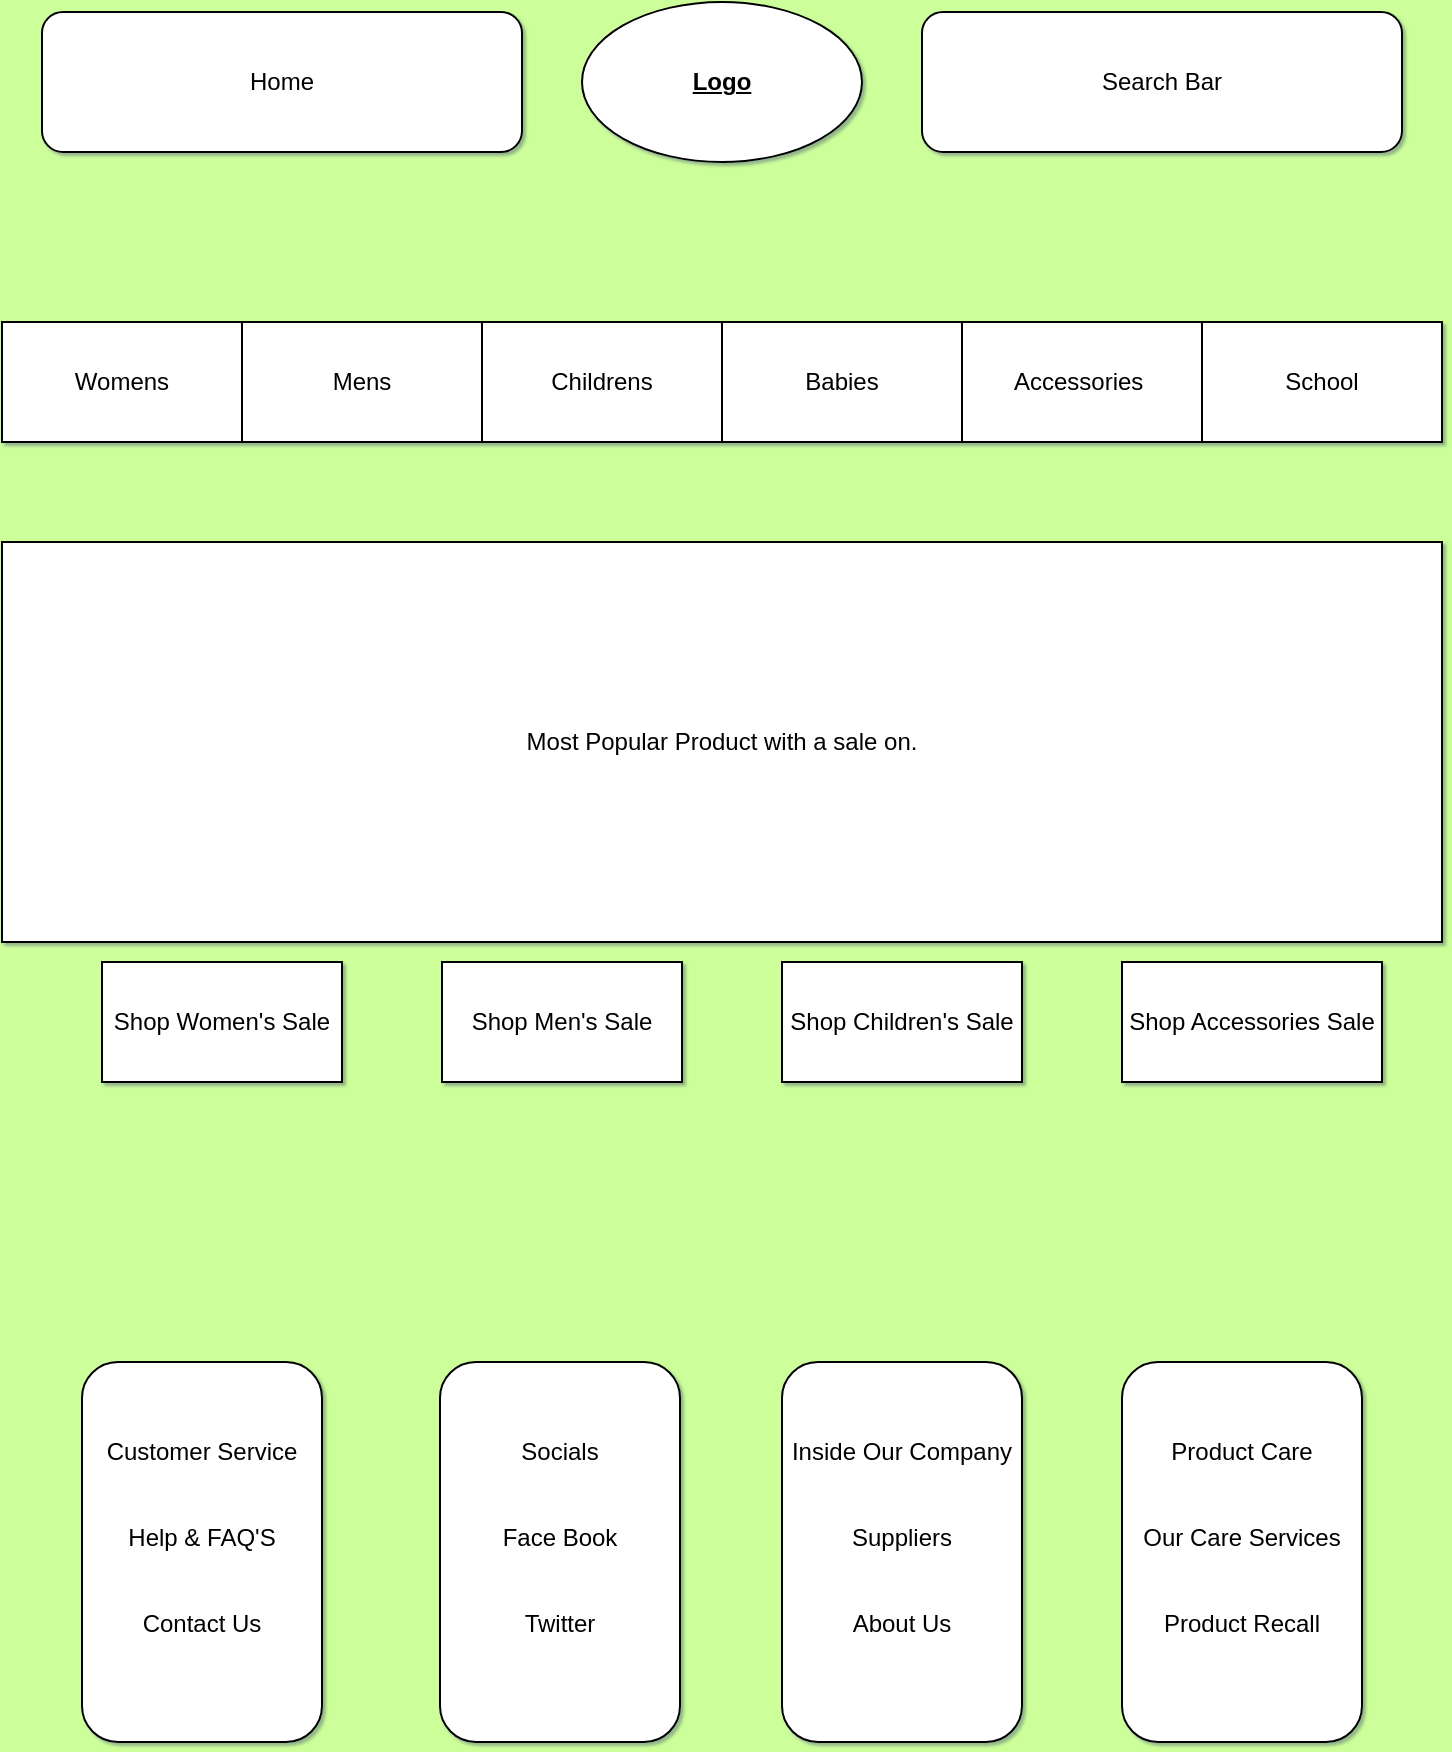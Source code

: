 <mxfile version="21.5.0" type="device">
  <diagram name="Page-1" id="p303lIGGlOYA21cUYjSG">
    <mxGraphModel dx="1969" dy="936" grid="1" gridSize="10" guides="1" tooltips="1" connect="1" arrows="1" fold="1" page="1" pageScale="1" pageWidth="827" pageHeight="1169" background="#CCFF99" math="0" shadow="1">
      <root>
        <mxCell id="0" />
        <mxCell id="1" parent="0" />
        <mxCell id="zwHRF4nlIxKaCYxQ__KP-3" value="&lt;b&gt;&lt;u&gt;Logo&lt;/u&gt;&lt;/b&gt;" style="ellipse;whiteSpace=wrap;html=1;fillColor=#FFFFFF;" vertex="1" parent="1">
          <mxGeometry x="330" y="40" width="140" height="80" as="geometry" />
        </mxCell>
        <mxCell id="zwHRF4nlIxKaCYxQ__KP-6" value="" style="rounded=0;whiteSpace=wrap;html=1;" vertex="1" parent="1">
          <mxGeometry x="40" y="200" width="720" height="60" as="geometry" />
        </mxCell>
        <mxCell id="zwHRF4nlIxKaCYxQ__KP-7" value="Womens" style="rounded=0;whiteSpace=wrap;html=1;" vertex="1" parent="1">
          <mxGeometry x="40" y="200" width="120" height="60" as="geometry" />
        </mxCell>
        <mxCell id="zwHRF4nlIxKaCYxQ__KP-8" value="Mens" style="rounded=0;whiteSpace=wrap;html=1;" vertex="1" parent="1">
          <mxGeometry x="160" y="200" width="120" height="60" as="geometry" />
        </mxCell>
        <mxCell id="zwHRF4nlIxKaCYxQ__KP-9" value="Childrens" style="rounded=0;whiteSpace=wrap;html=1;" vertex="1" parent="1">
          <mxGeometry x="280" y="200" width="120" height="60" as="geometry" />
        </mxCell>
        <mxCell id="zwHRF4nlIxKaCYxQ__KP-10" value="Babies" style="rounded=0;whiteSpace=wrap;html=1;" vertex="1" parent="1">
          <mxGeometry x="400" y="200" width="120" height="60" as="geometry" />
        </mxCell>
        <mxCell id="zwHRF4nlIxKaCYxQ__KP-11" value="Accessories&amp;nbsp;" style="rounded=0;whiteSpace=wrap;html=1;" vertex="1" parent="1">
          <mxGeometry x="520" y="200" width="120" height="60" as="geometry" />
        </mxCell>
        <mxCell id="zwHRF4nlIxKaCYxQ__KP-13" value="School" style="rounded=0;whiteSpace=wrap;html=1;" vertex="1" parent="1">
          <mxGeometry x="640" y="200" width="120" height="60" as="geometry" />
        </mxCell>
        <mxCell id="zwHRF4nlIxKaCYxQ__KP-14" value="Search Bar" style="rounded=1;whiteSpace=wrap;html=1;" vertex="1" parent="1">
          <mxGeometry x="500" y="45" width="240" height="70" as="geometry" />
        </mxCell>
        <mxCell id="zwHRF4nlIxKaCYxQ__KP-15" value="Most Popular Product with a sale on." style="rounded=0;whiteSpace=wrap;html=1;" vertex="1" parent="1">
          <mxGeometry x="40" y="310" width="720" height="200" as="geometry" />
        </mxCell>
        <mxCell id="zwHRF4nlIxKaCYxQ__KP-16" value="Shop Men&#39;s Sale" style="rounded=0;whiteSpace=wrap;html=1;" vertex="1" parent="1">
          <mxGeometry x="260" y="520" width="120" height="60" as="geometry" />
        </mxCell>
        <mxCell id="zwHRF4nlIxKaCYxQ__KP-17" value="Shop Children&#39;s Sale" style="rounded=0;whiteSpace=wrap;html=1;" vertex="1" parent="1">
          <mxGeometry x="430" y="520" width="120" height="60" as="geometry" />
        </mxCell>
        <mxCell id="zwHRF4nlIxKaCYxQ__KP-18" value="Shop Accessories Sale" style="rounded=0;whiteSpace=wrap;html=1;" vertex="1" parent="1">
          <mxGeometry x="600" y="520" width="130" height="60" as="geometry" />
        </mxCell>
        <mxCell id="zwHRF4nlIxKaCYxQ__KP-22" value="Shop Women&#39;s Sale" style="rounded=0;whiteSpace=wrap;html=1;" vertex="1" parent="1">
          <mxGeometry x="90" y="520" width="120" height="60" as="geometry" />
        </mxCell>
        <mxCell id="zwHRF4nlIxKaCYxQ__KP-24" value="Customer Service&lt;br style=&quot;border-color: var(--border-color);&quot;&gt;&lt;br&gt;&lt;br&gt;Help &amp;amp; FAQ&#39;S&lt;br style=&quot;border-color: var(--border-color);&quot;&gt;&lt;br&gt;&lt;br&gt;Contact Us&lt;br&gt;&lt;br&gt;" style="rounded=1;whiteSpace=wrap;html=1;" vertex="1" parent="1">
          <mxGeometry x="80" y="720" width="120" height="190" as="geometry" />
        </mxCell>
        <mxCell id="zwHRF4nlIxKaCYxQ__KP-25" value="Socials&lt;br&gt;&lt;br style=&quot;border-color: var(--border-color);&quot;&gt;&lt;br&gt;Face Book&lt;br style=&quot;border-color: var(--border-color);&quot;&gt;&lt;br&gt;&lt;br&gt;Twitter&lt;br&gt;&lt;br&gt;" style="rounded=1;whiteSpace=wrap;html=1;" vertex="1" parent="1">
          <mxGeometry x="259" y="720" width="120" height="190" as="geometry" />
        </mxCell>
        <mxCell id="zwHRF4nlIxKaCYxQ__KP-26" value="Inside Our Company&lt;br&gt;&lt;br&gt;&lt;br&gt;Suppliers&lt;br style=&quot;border-color: var(--border-color);&quot;&gt;&lt;br&gt;&lt;br&gt;About Us&lt;br&gt;&lt;br&gt;" style="rounded=1;whiteSpace=wrap;html=1;" vertex="1" parent="1">
          <mxGeometry x="430" y="720" width="120" height="190" as="geometry" />
        </mxCell>
        <mxCell id="zwHRF4nlIxKaCYxQ__KP-27" value="Product Care&lt;br&gt;&lt;br&gt;&lt;br&gt;Our Care Services&lt;br style=&quot;border-color: var(--border-color);&quot;&gt;&lt;br&gt;&lt;br&gt;Product Recall&lt;br&gt;&lt;br&gt;" style="rounded=1;whiteSpace=wrap;html=1;" vertex="1" parent="1">
          <mxGeometry x="600" y="720" width="120" height="190" as="geometry" />
        </mxCell>
        <mxCell id="zwHRF4nlIxKaCYxQ__KP-31" value="Home" style="rounded=1;whiteSpace=wrap;html=1;" vertex="1" parent="1">
          <mxGeometry x="60" y="45" width="240" height="70" as="geometry" />
        </mxCell>
      </root>
    </mxGraphModel>
  </diagram>
</mxfile>

